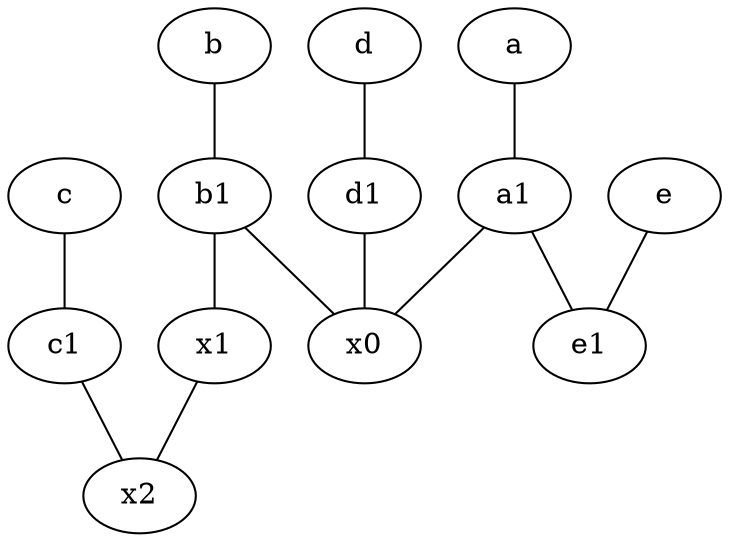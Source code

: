 graph {
	node [labelfontsize=50]
	c1 [labelfontsize=50 pos="4.5,3!"]
	x0 [labelfontsize=50]
	d1 [labelfontsize=50 pos="3,5!"]
	x1 [labelfontsize=50]
	x2 [labelfontsize=50]
	b1 [labelfontsize=50 pos="9,4!"]
	a [labelfontsize=50 pos="8,2!"]
	e1 [labelfontsize=50 pos="7,7!"]
	a1 [labelfontsize=50 pos="8,3!"]
	d -- d1
	d1 -- x0
	c1 -- x2
	b -- b1
	c -- c1
	a1 -- x0
	a1 -- e1
	e -- e1
	b1 -- x0
	x1 -- x2
	b1 -- x1
	a -- a1
}
